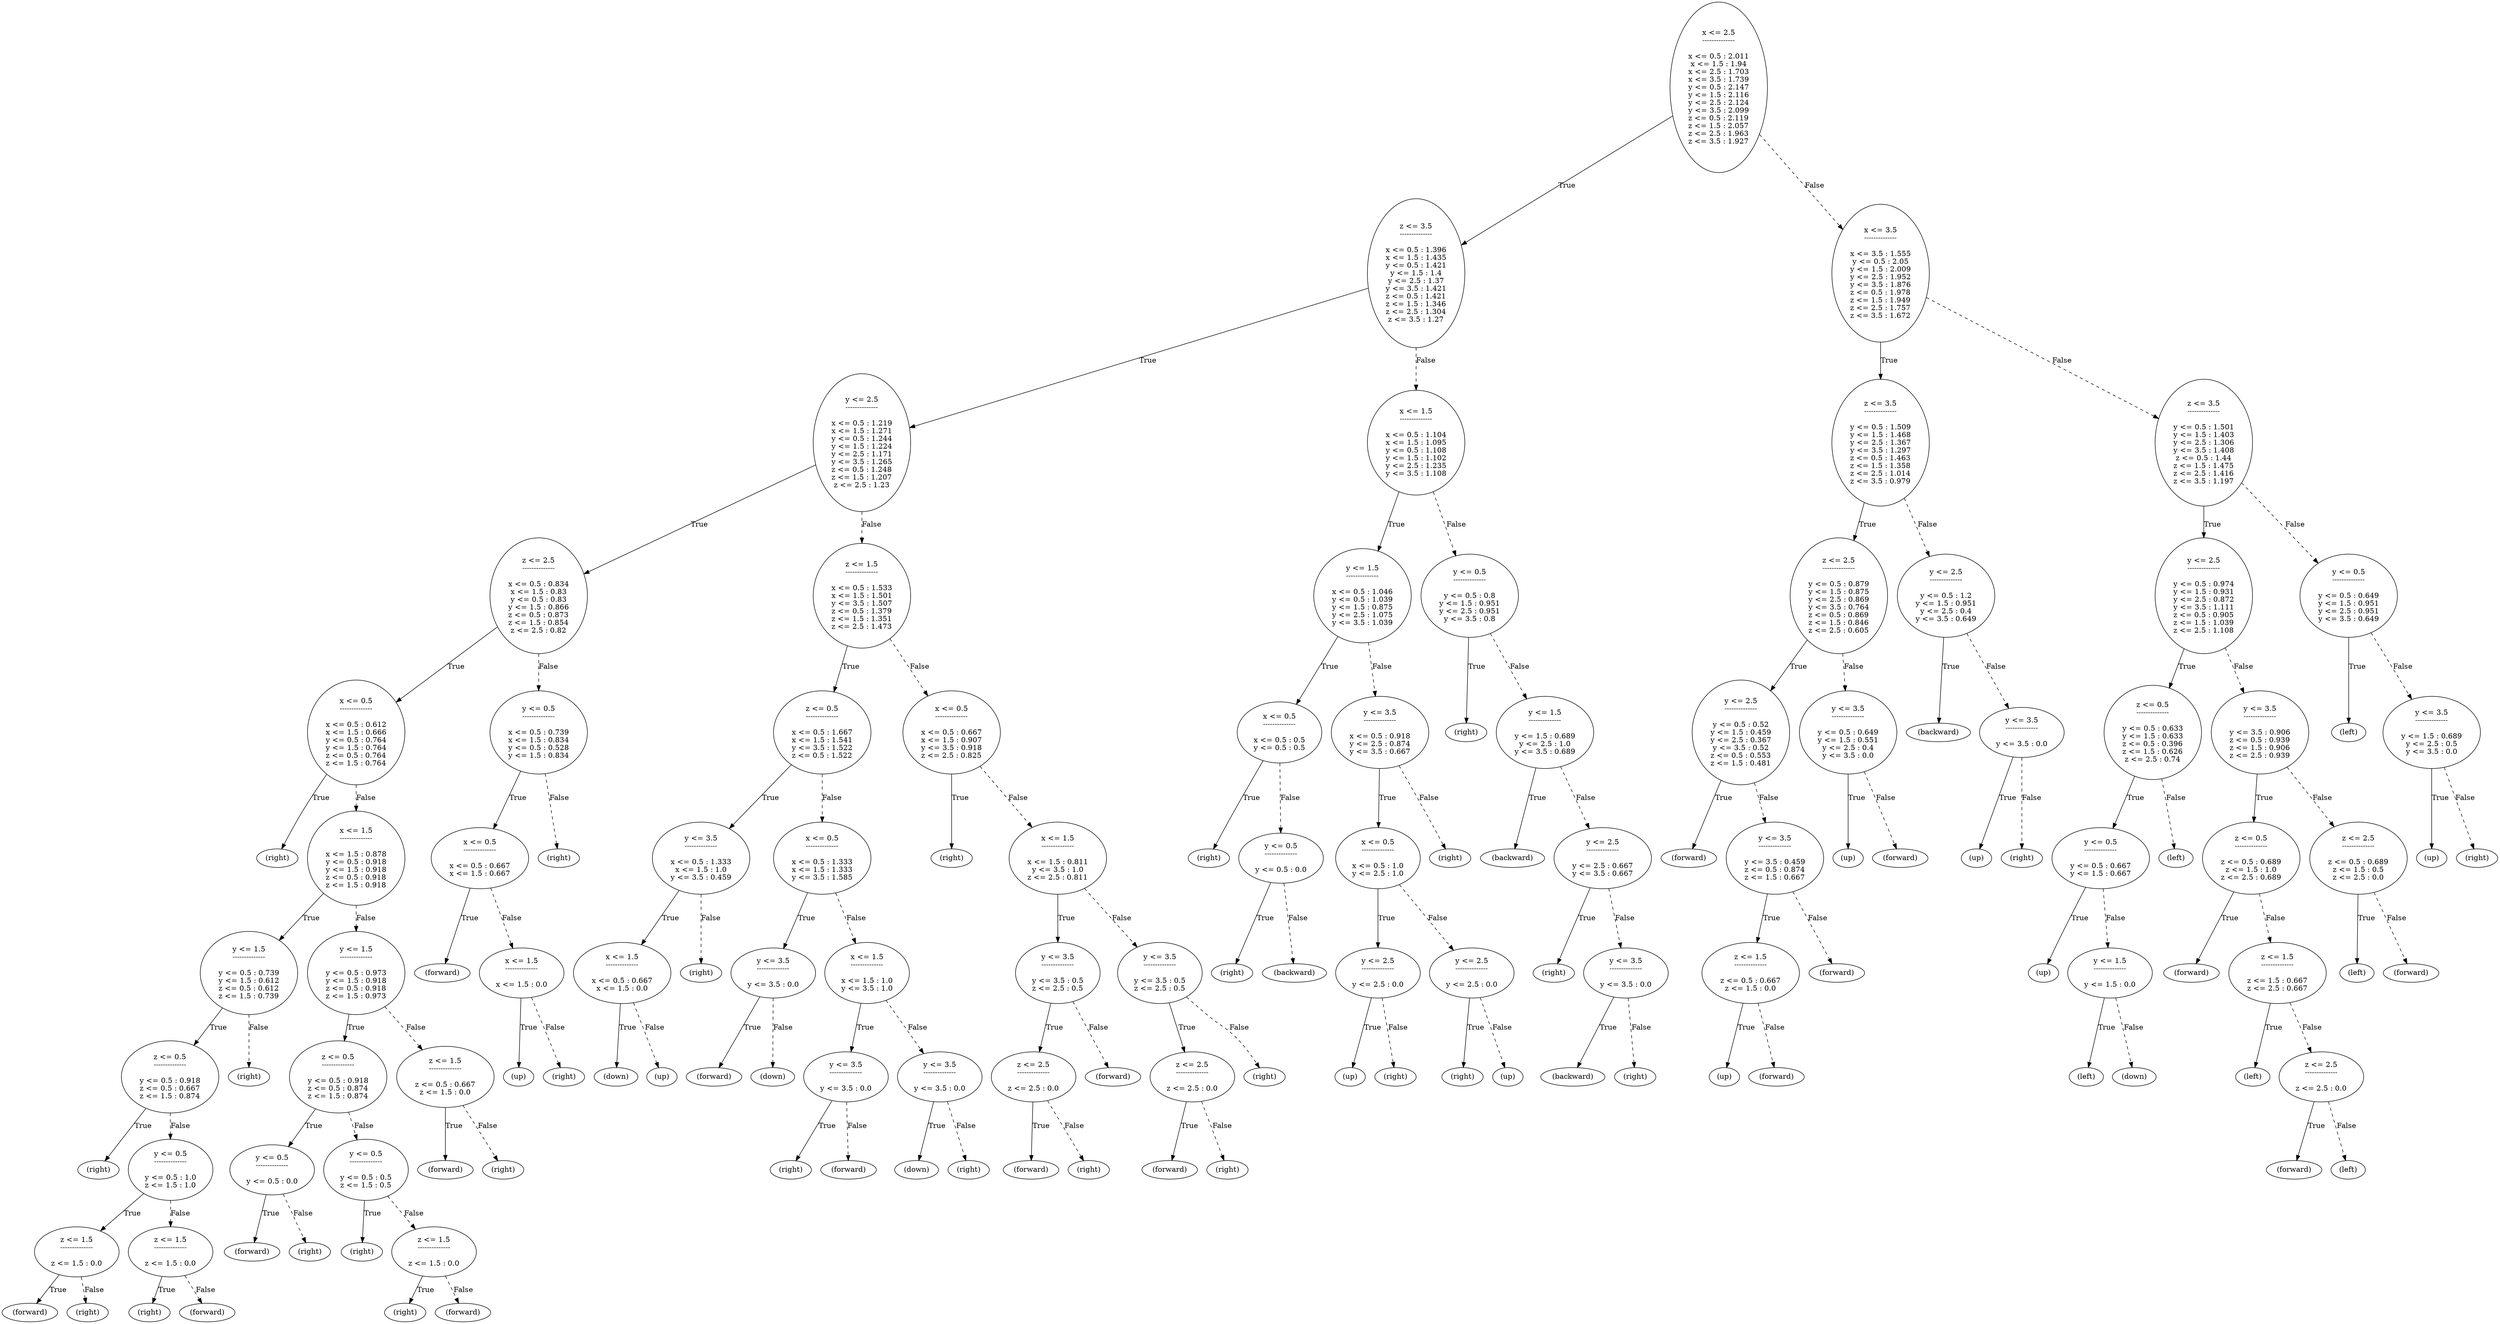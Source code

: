 digraph {
0 [label="x <= 2.5
--------------

x <= 0.5 : 2.011
x <= 1.5 : 1.94
x <= 2.5 : 1.703
x <= 3.5 : 1.739
y <= 0.5 : 2.147
y <= 1.5 : 2.116
y <= 2.5 : 2.124
y <= 3.5 : 2.099
z <= 0.5 : 2.119
z <= 1.5 : 2.057
z <= 2.5 : 1.963
z <= 3.5 : 1.927"];
1 [label="z <= 3.5
--------------

x <= 0.5 : 1.396
x <= 1.5 : 1.435
y <= 0.5 : 1.421
y <= 1.5 : 1.4
y <= 2.5 : 1.37
y <= 3.5 : 1.421
z <= 0.5 : 1.421
z <= 1.5 : 1.346
z <= 2.5 : 1.304
z <= 3.5 : 1.27"];
2 [label="y <= 2.5
--------------

x <= 0.5 : 1.219
x <= 1.5 : 1.271
y <= 0.5 : 1.244
y <= 1.5 : 1.224
y <= 2.5 : 1.171
y <= 3.5 : 1.265
z <= 0.5 : 1.248
z <= 1.5 : 1.207
z <= 2.5 : 1.23"];
3 [label="z <= 2.5
--------------

x <= 0.5 : 0.834
x <= 1.5 : 0.83
y <= 0.5 : 0.83
y <= 1.5 : 0.866
z <= 0.5 : 0.873
z <= 1.5 : 0.854
z <= 2.5 : 0.82"];
4 [label="x <= 0.5
--------------

x <= 0.5 : 0.612
x <= 1.5 : 0.666
y <= 0.5 : 0.764
y <= 1.5 : 0.764
z <= 0.5 : 0.764
z <= 1.5 : 0.764"];
5 [label="(right)"];
4 -> 5 [label="True"];
6 [label="x <= 1.5
--------------

x <= 1.5 : 0.878
y <= 0.5 : 0.918
y <= 1.5 : 0.918
z <= 0.5 : 0.918
z <= 1.5 : 0.918"];
7 [label="y <= 1.5
--------------

y <= 0.5 : 0.739
y <= 1.5 : 0.612
z <= 0.5 : 0.612
z <= 1.5 : 0.739"];
8 [label="z <= 0.5
--------------

y <= 0.5 : 0.918
z <= 0.5 : 0.667
z <= 1.5 : 0.874"];
9 [label="(right)"];
8 -> 9 [label="True"];
10 [label="y <= 0.5
--------------

y <= 0.5 : 1.0
z <= 1.5 : 1.0"];
11 [label="z <= 1.5
--------------

z <= 1.5 : 0.0"];
12 [label="(forward)"];
11 -> 12 [label="True"];
13 [label="(right)"];
11 -> 13 [style="dashed", label="False"];
10 -> 11 [label="True"];
14 [label="z <= 1.5
--------------

z <= 1.5 : 0.0"];
15 [label="(right)"];
14 -> 15 [label="True"];
16 [label="(forward)"];
14 -> 16 [style="dashed", label="False"];
10 -> 14 [style="dashed", label="False"];
8 -> 10 [style="dashed", label="False"];
7 -> 8 [label="True"];
17 [label="(right)"];
7 -> 17 [style="dashed", label="False"];
6 -> 7 [label="True"];
18 [label="y <= 1.5
--------------

y <= 0.5 : 0.973
y <= 1.5 : 0.918
z <= 0.5 : 0.918
z <= 1.5 : 0.973"];
19 [label="z <= 0.5
--------------

y <= 0.5 : 0.918
z <= 0.5 : 0.874
z <= 1.5 : 0.874"];
20 [label="y <= 0.5
--------------

y <= 0.5 : 0.0"];
21 [label="(forward)"];
20 -> 21 [label="True"];
22 [label="(right)"];
20 -> 22 [style="dashed", label="False"];
19 -> 20 [label="True"];
23 [label="y <= 0.5
--------------

y <= 0.5 : 0.5
z <= 1.5 : 0.5"];
24 [label="(right)"];
23 -> 24 [label="True"];
25 [label="z <= 1.5
--------------

z <= 1.5 : 0.0"];
26 [label="(right)"];
25 -> 26 [label="True"];
27 [label="(forward)"];
25 -> 27 [style="dashed", label="False"];
23 -> 25 [style="dashed", label="False"];
19 -> 23 [style="dashed", label="False"];
18 -> 19 [label="True"];
28 [label="z <= 1.5
--------------

z <= 0.5 : 0.667
z <= 1.5 : 0.0"];
29 [label="(forward)"];
28 -> 29 [label="True"];
30 [label="(right)"];
28 -> 30 [style="dashed", label="False"];
18 -> 28 [style="dashed", label="False"];
6 -> 18 [style="dashed", label="False"];
4 -> 6 [style="dashed", label="False"];
3 -> 4 [label="True"];
31 [label="y <= 0.5
--------------

x <= 0.5 : 0.739
x <= 1.5 : 0.834
y <= 0.5 : 0.528
y <= 1.5 : 0.834"];
32 [label="x <= 0.5
--------------

x <= 0.5 : 0.667
x <= 1.5 : 0.667"];
33 [label="(forward)"];
32 -> 33 [label="True"];
34 [label="x <= 1.5
--------------

x <= 1.5 : 0.0"];
35 [label="(up)"];
34 -> 35 [label="True"];
36 [label="(right)"];
34 -> 36 [style="dashed", label="False"];
32 -> 34 [style="dashed", label="False"];
31 -> 32 [label="True"];
37 [label="(right)"];
31 -> 37 [style="dashed", label="False"];
3 -> 31 [style="dashed", label="False"];
2 -> 3 [label="True"];
38 [label="z <= 1.5
--------------

x <= 0.5 : 1.533
x <= 1.5 : 1.501
y <= 3.5 : 1.507
z <= 0.5 : 1.379
z <= 1.5 : 1.351
z <= 2.5 : 1.473"];
39 [label="z <= 0.5
--------------

x <= 0.5 : 1.667
x <= 1.5 : 1.541
y <= 3.5 : 1.522
z <= 0.5 : 1.522"];
40 [label="y <= 3.5
--------------

x <= 0.5 : 1.333
x <= 1.5 : 1.0
y <= 3.5 : 0.459"];
41 [label="x <= 1.5
--------------

x <= 0.5 : 0.667
x <= 1.5 : 0.0"];
42 [label="(down)"];
41 -> 42 [label="True"];
43 [label="(up)"];
41 -> 43 [style="dashed", label="False"];
40 -> 41 [label="True"];
44 [label="(right)"];
40 -> 44 [style="dashed", label="False"];
39 -> 40 [label="True"];
45 [label="x <= 0.5
--------------

x <= 0.5 : 1.333
x <= 1.5 : 1.333
y <= 3.5 : 1.585"];
46 [label="y <= 3.5
--------------

y <= 3.5 : 0.0"];
47 [label="(forward)"];
46 -> 47 [label="True"];
48 [label="(down)"];
46 -> 48 [style="dashed", label="False"];
45 -> 46 [label="True"];
49 [label="x <= 1.5
--------------

x <= 1.5 : 1.0
y <= 3.5 : 1.0"];
50 [label="y <= 3.5
--------------

y <= 3.5 : 0.0"];
51 [label="(right)"];
50 -> 51 [label="True"];
52 [label="(forward)"];
50 -> 52 [style="dashed", label="False"];
49 -> 50 [label="True"];
53 [label="y <= 3.5
--------------

y <= 3.5 : 0.0"];
54 [label="(down)"];
53 -> 54 [label="True"];
55 [label="(right)"];
53 -> 55 [style="dashed", label="False"];
49 -> 53 [style="dashed", label="False"];
45 -> 49 [style="dashed", label="False"];
39 -> 45 [style="dashed", label="False"];
38 -> 39 [label="True"];
56 [label="x <= 0.5
--------------

x <= 0.5 : 0.667
x <= 1.5 : 0.907
y <= 3.5 : 0.918
z <= 2.5 : 0.825"];
57 [label="(right)"];
56 -> 57 [label="True"];
58 [label="x <= 1.5
--------------

x <= 1.5 : 0.811
y <= 3.5 : 1.0
z <= 2.5 : 0.811"];
59 [label="y <= 3.5
--------------

y <= 3.5 : 0.5
z <= 2.5 : 0.5"];
60 [label="z <= 2.5
--------------

z <= 2.5 : 0.0"];
61 [label="(forward)"];
60 -> 61 [label="True"];
62 [label="(right)"];
60 -> 62 [style="dashed", label="False"];
59 -> 60 [label="True"];
63 [label="(forward)"];
59 -> 63 [style="dashed", label="False"];
58 -> 59 [label="True"];
64 [label="y <= 3.5
--------------

y <= 3.5 : 0.5
z <= 2.5 : 0.5"];
65 [label="z <= 2.5
--------------

z <= 2.5 : 0.0"];
66 [label="(forward)"];
65 -> 66 [label="True"];
67 [label="(right)"];
65 -> 67 [style="dashed", label="False"];
64 -> 65 [label="True"];
68 [label="(right)"];
64 -> 68 [style="dashed", label="False"];
58 -> 64 [style="dashed", label="False"];
56 -> 58 [style="dashed", label="False"];
38 -> 56 [style="dashed", label="False"];
2 -> 38 [style="dashed", label="False"];
1 -> 2 [label="True"];
69 [label="x <= 1.5
--------------

x <= 0.5 : 1.104
x <= 1.5 : 1.095
y <= 0.5 : 1.108
y <= 1.5 : 1.102
y <= 2.5 : 1.235
y <= 3.5 : 1.108"];
70 [label="y <= 1.5
--------------

x <= 0.5 : 1.046
y <= 0.5 : 1.039
y <= 1.5 : 0.875
y <= 2.5 : 1.075
y <= 3.5 : 1.039"];
71 [label="x <= 0.5
--------------

x <= 0.5 : 0.5
y <= 0.5 : 0.5"];
72 [label="(right)"];
71 -> 72 [label="True"];
73 [label="y <= 0.5
--------------

y <= 0.5 : 0.0"];
74 [label="(right)"];
73 -> 74 [label="True"];
75 [label="(backward)"];
73 -> 75 [style="dashed", label="False"];
71 -> 73 [style="dashed", label="False"];
70 -> 71 [label="True"];
76 [label="y <= 3.5
--------------

x <= 0.5 : 0.918
y <= 2.5 : 0.874
y <= 3.5 : 0.667"];
77 [label="x <= 0.5
--------------

x <= 0.5 : 1.0
y <= 2.5 : 1.0"];
78 [label="y <= 2.5
--------------

y <= 2.5 : 0.0"];
79 [label="(up)"];
78 -> 79 [label="True"];
80 [label="(right)"];
78 -> 80 [style="dashed", label="False"];
77 -> 78 [label="True"];
81 [label="y <= 2.5
--------------

y <= 2.5 : 0.0"];
82 [label="(right)"];
81 -> 82 [label="True"];
83 [label="(up)"];
81 -> 83 [style="dashed", label="False"];
77 -> 81 [style="dashed", label="False"];
76 -> 77 [label="True"];
84 [label="(right)"];
76 -> 84 [style="dashed", label="False"];
70 -> 76 [style="dashed", label="False"];
69 -> 70 [label="True"];
85 [label="y <= 0.5
--------------

y <= 0.5 : 0.8
y <= 1.5 : 0.951
y <= 2.5 : 0.951
y <= 3.5 : 0.8"];
86 [label="(right)"];
85 -> 86 [label="True"];
87 [label="y <= 1.5
--------------

y <= 1.5 : 0.689
y <= 2.5 : 1.0
y <= 3.5 : 0.689"];
88 [label="(backward)"];
87 -> 88 [label="True"];
89 [label="y <= 2.5
--------------

y <= 2.5 : 0.667
y <= 3.5 : 0.667"];
90 [label="(right)"];
89 -> 90 [label="True"];
91 [label="y <= 3.5
--------------

y <= 3.5 : 0.0"];
92 [label="(backward)"];
91 -> 92 [label="True"];
93 [label="(right)"];
91 -> 93 [style="dashed", label="False"];
89 -> 91 [style="dashed", label="False"];
87 -> 89 [style="dashed", label="False"];
85 -> 87 [style="dashed", label="False"];
69 -> 85 [style="dashed", label="False"];
1 -> 69 [style="dashed", label="False"];
0 -> 1 [label="True"];
94 [label="x <= 3.5
--------------

x <= 3.5 : 1.555
y <= 0.5 : 2.05
y <= 1.5 : 2.009
y <= 2.5 : 1.952
y <= 3.5 : 1.876
z <= 0.5 : 1.978
z <= 1.5 : 1.949
z <= 2.5 : 1.757
z <= 3.5 : 1.672"];
95 [label="z <= 3.5
--------------

y <= 0.5 : 1.509
y <= 1.5 : 1.468
y <= 2.5 : 1.367
y <= 3.5 : 1.297
z <= 0.5 : 1.463
z <= 1.5 : 1.358
z <= 2.5 : 1.014
z <= 3.5 : 0.979"];
96 [label="z <= 2.5
--------------

y <= 0.5 : 0.879
y <= 1.5 : 0.875
y <= 2.5 : 0.869
y <= 3.5 : 0.764
z <= 0.5 : 0.869
z <= 1.5 : 0.846
z <= 2.5 : 0.605"];
97 [label="y <= 2.5
--------------

y <= 0.5 : 0.52
y <= 1.5 : 0.459
y <= 2.5 : 0.367
y <= 3.5 : 0.52
z <= 0.5 : 0.553
z <= 1.5 : 0.481"];
98 [label="(forward)"];
97 -> 98 [label="True"];
99 [label="y <= 3.5
--------------

y <= 3.5 : 0.459
z <= 0.5 : 0.874
z <= 1.5 : 0.667"];
100 [label="z <= 1.5
--------------

z <= 0.5 : 0.667
z <= 1.5 : 0.0"];
101 [label="(up)"];
100 -> 101 [label="True"];
102 [label="(forward)"];
100 -> 102 [style="dashed", label="False"];
99 -> 100 [label="True"];
103 [label="(forward)"];
99 -> 103 [style="dashed", label="False"];
97 -> 99 [style="dashed", label="False"];
96 -> 97 [label="True"];
104 [label="y <= 3.5
--------------

y <= 0.5 : 0.649
y <= 1.5 : 0.551
y <= 2.5 : 0.4
y <= 3.5 : 0.0"];
105 [label="(up)"];
104 -> 105 [label="True"];
106 [label="(forward)"];
104 -> 106 [style="dashed", label="False"];
96 -> 104 [style="dashed", label="False"];
95 -> 96 [label="True"];
107 [label="y <= 2.5
--------------

y <= 0.5 : 1.2
y <= 1.5 : 0.951
y <= 2.5 : 0.4
y <= 3.5 : 0.649"];
108 [label="(backward)"];
107 -> 108 [label="True"];
109 [label="y <= 3.5
--------------

y <= 3.5 : 0.0"];
110 [label="(up)"];
109 -> 110 [label="True"];
111 [label="(right)"];
109 -> 111 [style="dashed", label="False"];
107 -> 109 [style="dashed", label="False"];
95 -> 107 [style="dashed", label="False"];
94 -> 95 [label="True"];
112 [label="z <= 3.5
--------------

y <= 0.5 : 1.501
y <= 1.5 : 1.403
y <= 2.5 : 1.306
y <= 3.5 : 1.408
z <= 0.5 : 1.44
z <= 1.5 : 1.475
z <= 2.5 : 1.416
z <= 3.5 : 1.197"];
113 [label="y <= 2.5
--------------

y <= 0.5 : 0.974
y <= 1.5 : 0.931
y <= 2.5 : 0.872
y <= 3.5 : 1.111
z <= 0.5 : 0.905
z <= 1.5 : 1.039
z <= 2.5 : 1.108"];
114 [label="z <= 0.5
--------------

y <= 0.5 : 0.633
y <= 1.5 : 0.633
z <= 0.5 : 0.396
z <= 1.5 : 0.626
z <= 2.5 : 0.74"];
115 [label="y <= 0.5
--------------

y <= 0.5 : 0.667
y <= 1.5 : 0.667"];
116 [label="(up)"];
115 -> 116 [label="True"];
117 [label="y <= 1.5
--------------

y <= 1.5 : 0.0"];
118 [label="(left)"];
117 -> 118 [label="True"];
119 [label="(down)"];
117 -> 119 [style="dashed", label="False"];
115 -> 117 [style="dashed", label="False"];
114 -> 115 [label="True"];
120 [label="(left)"];
114 -> 120 [style="dashed", label="False"];
113 -> 114 [label="True"];
121 [label="y <= 3.5
--------------

y <= 3.5 : 0.906
z <= 0.5 : 0.939
z <= 1.5 : 0.906
z <= 2.5 : 0.939"];
122 [label="z <= 0.5
--------------

z <= 0.5 : 0.689
z <= 1.5 : 1.0
z <= 2.5 : 0.689"];
123 [label="(forward)"];
122 -> 123 [label="True"];
124 [label="z <= 1.5
--------------

z <= 1.5 : 0.667
z <= 2.5 : 0.667"];
125 [label="(left)"];
124 -> 125 [label="True"];
126 [label="z <= 2.5
--------------

z <= 2.5 : 0.0"];
127 [label="(forward)"];
126 -> 127 [label="True"];
128 [label="(left)"];
126 -> 128 [style="dashed", label="False"];
124 -> 126 [style="dashed", label="False"];
122 -> 124 [style="dashed", label="False"];
121 -> 122 [label="True"];
129 [label="z <= 2.5
--------------

z <= 0.5 : 0.689
z <= 1.5 : 0.5
z <= 2.5 : 0.0"];
130 [label="(left)"];
129 -> 130 [label="True"];
131 [label="(forward)"];
129 -> 131 [style="dashed", label="False"];
121 -> 129 [style="dashed", label="False"];
113 -> 121 [style="dashed", label="False"];
112 -> 113 [label="True"];
132 [label="y <= 0.5
--------------

y <= 0.5 : 0.649
y <= 1.5 : 0.951
y <= 2.5 : 0.951
y <= 3.5 : 0.649"];
133 [label="(left)"];
132 -> 133 [label="True"];
134 [label="y <= 3.5
--------------

y <= 1.5 : 0.689
y <= 2.5 : 0.5
y <= 3.5 : 0.0"];
135 [label="(up)"];
134 -> 135 [label="True"];
136 [label="(right)"];
134 -> 136 [style="dashed", label="False"];
132 -> 134 [style="dashed", label="False"];
112 -> 132 [style="dashed", label="False"];
94 -> 112 [style="dashed", label="False"];
0 -> 94 [style="dashed", label="False"];

}